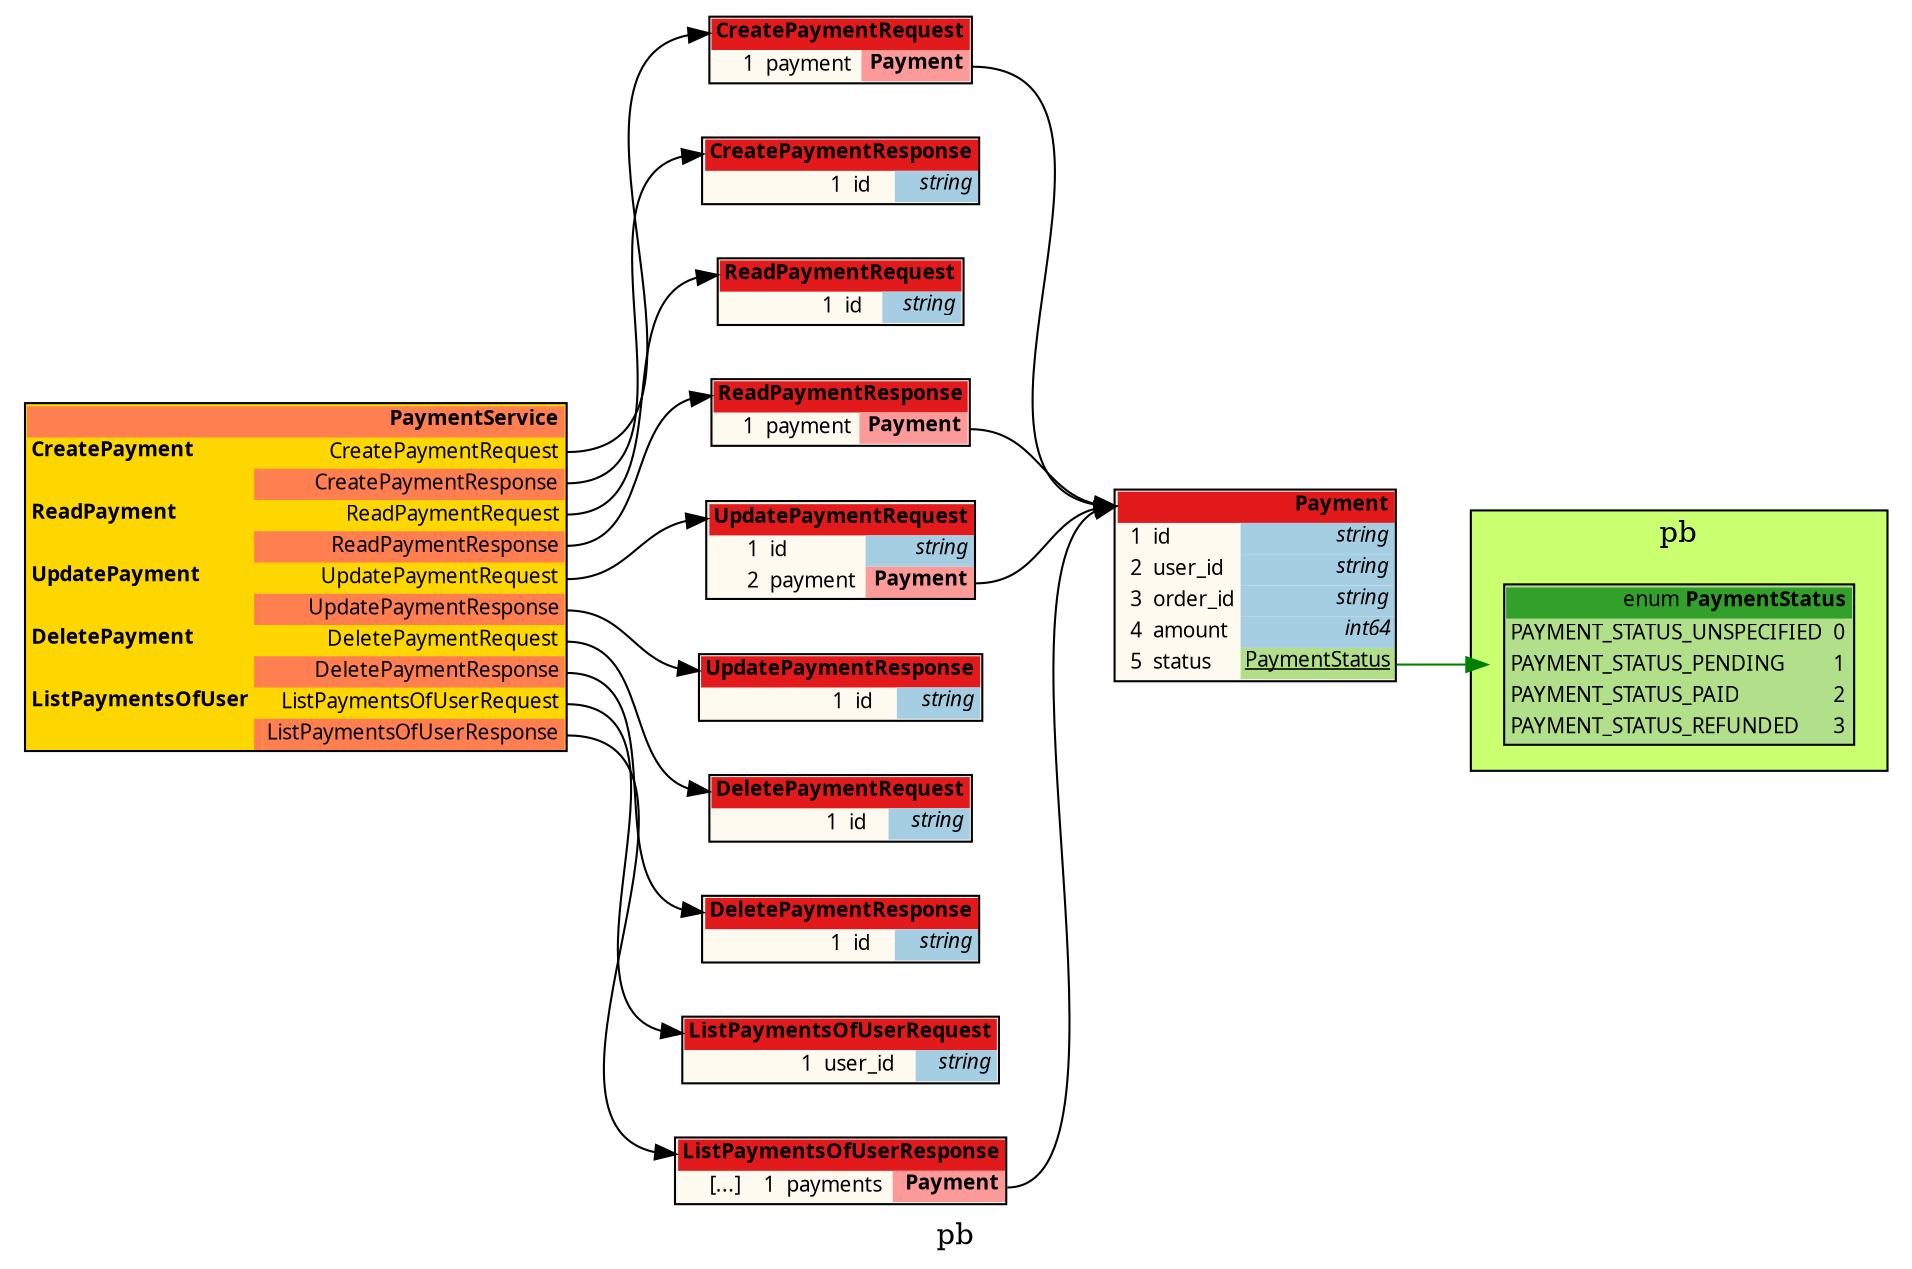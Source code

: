 /*
	do not edit:
	auto-generated by github.com/seamia/protodot
*/
digraph protodot {

	/* package:   pb */
	/* source:    payment.proto */
	/* selection:  */

	rankdir=LR;
	label="pb";
	tooltip="pb";
	bgcolor="transparent"

	node [
		shape=plaintext
		fontsize=10
		fontname="Ubuntu"
	];


	/* ------ nodes ------ */
	subgraph cluster_b1fa6f10731c {
		label = "pb"
		tooltip = "pb"
		style = filled;
		fillcolor = "#caff70";
		
		Node_Ja_101	[shape=plaintext tooltip="PaymentStatus" label=<<TABLE BORDER="1" CELLBORDER="0" CELLSPACING="0" BGCOLOR="#b2df8a"><TR><TD COLSPAN="2" PORT="header" BGCOLOR="#33a02c" ALIGN="right">enum <b>PaymentStatus</b></TD></TR><TR><TD BGCOLOR="#b2df8a" ALIGN="left">PAYMENT_STATUS_UNSPECIFIED</TD><TD BGCOLOR="#b2df8a" ALIGN="left">0</TD></TR><TR><TD BGCOLOR="#b2df8a" ALIGN="left">PAYMENT_STATUS_PENDING</TD><TD BGCOLOR="#b2df8a" ALIGN="left">1</TD></TR><TR><TD BGCOLOR="#b2df8a" ALIGN="left">PAYMENT_STATUS_PAID</TD><TD BGCOLOR="#b2df8a" ALIGN="left">2</TD></TR><TR><TD BGCOLOR="#b2df8a" ALIGN="left">PAYMENT_STATUS_REFUNDED</TD><TD BGCOLOR="#b2df8a" ALIGN="left">3</TD></TR></TABLE>>];
	}


	/* ------ leaving the root package unwrapped ------ */
	
	Node_Ja_111	[shape=plaintext tooltip="pb.CreatePaymentResponse" label=<<TABLE BORDER="1" CELLBORDER="0" CELLSPACING="0" BGCOLOR="#fffaf0"><TR><TD COLSPAN="4" PORT="header" BGCOLOR="#e31a1c" ALIGN="right"><b>CreatePaymentResponse</b></TD></TR><TR><TD ALIGN="right"></TD><TD ALIGN="right">1</TD><TD ALIGN="left">id</TD><TD BGCOLOR="#a6cee3" PORT="poid" ALIGN="right" TITLE="string"><i>string</i></TD></TR></TABLE>>];
	Node_Ja_112	[shape=plaintext tooltip="pb.ReadPaymentRequest" label=<<TABLE BORDER="1" CELLBORDER="0" CELLSPACING="0" BGCOLOR="#fffaf0"><TR><TD COLSPAN="4" PORT="header" BGCOLOR="#e31a1c" ALIGN="right"><b>ReadPaymentRequest</b></TD></TR><TR><TD ALIGN="right"></TD><TD ALIGN="right">1</TD><TD ALIGN="left">id</TD><TD BGCOLOR="#a6cee3" PORT="poid" ALIGN="right" TITLE="string"><i>string</i></TD></TR></TABLE>>];
	Node_Ja_116	[shape=plaintext tooltip="pb.DeletePaymentRequest" label=<<TABLE BORDER="1" CELLBORDER="0" CELLSPACING="0" BGCOLOR="#fffaf0"><TR><TD COLSPAN="4" PORT="header" BGCOLOR="#e31a1c" ALIGN="right"><b>DeletePaymentRequest</b></TD></TR><TR><TD ALIGN="right"></TD><TD ALIGN="right">1</TD><TD ALIGN="left">id</TD><TD BGCOLOR="#a6cee3" PORT="poid" ALIGN="right" TITLE="string"><i>string</i></TD></TR></TABLE>>];
	
	Node_Ja_102	[shape=plaintext tooltip="PaymentService" label=<<TABLE BORDER="1" CELLBORDER="0" CELLSPACING="0" BGCOLOR="#ffd700"><TR><TD COLSPAN="3" PORT="header" BGCOLOR="#ff7f50" ALIGN="right"><b>PaymentService</b></TD></TR><TR><TD ALIGN="left"><b>CreatePayment</b></TD><TD></TD><TD PORT="poCreatePayment_request" ALIGN="right">CreatePaymentRequest</TD></TR><TR style="border-bottom: 1px solid red"><TD></TD><TD BGCOLOR="#ff7f50"></TD><TD PORT="poCreatePayment_response" ALIGN="right" BGCOLOR="#ff7f50">CreatePaymentResponse</TD></TR><TR><TD ALIGN="left"><b>ReadPayment</b></TD><TD></TD><TD PORT="poReadPayment_request" ALIGN="right">ReadPaymentRequest</TD></TR><TR style="border-bottom: 1px solid red"><TD></TD><TD BGCOLOR="#ff7f50"></TD><TD PORT="poReadPayment_response" ALIGN="right" BGCOLOR="#ff7f50">ReadPaymentResponse</TD></TR><TR><TD ALIGN="left"><b>UpdatePayment</b></TD><TD></TD><TD PORT="poUpdatePayment_request" ALIGN="right">UpdatePaymentRequest</TD></TR><TR style="border-bottom: 1px solid red"><TD></TD><TD BGCOLOR="#ff7f50"></TD><TD PORT="poUpdatePayment_response" ALIGN="right" BGCOLOR="#ff7f50">UpdatePaymentResponse</TD></TR><TR><TD ALIGN="left"><b>DeletePayment</b></TD><TD></TD><TD PORT="poDeletePayment_request" ALIGN="right">DeletePaymentRequest</TD></TR><TR style="border-bottom: 1px solid red"><TD></TD><TD BGCOLOR="#ff7f50"></TD><TD PORT="poDeletePayment_response" ALIGN="right" BGCOLOR="#ff7f50">DeletePaymentResponse</TD></TR><TR><TD ALIGN="left"><b>ListPaymentsOfUser</b></TD><TD></TD><TD PORT="poListPaymentsOfUser_request" ALIGN="right">ListPaymentsOfUserRequest</TD></TR><TR style="border-bottom: 1px solid red"><TD></TD><TD BGCOLOR="#ff7f50"></TD><TD PORT="poListPaymentsOfUser_response" ALIGN="right" BGCOLOR="#ff7f50">ListPaymentsOfUserResponse</TD></TR></TABLE>>];
	Node_Ja_109	[shape=plaintext tooltip="pb.ListPaymentsOfUserResponse" label=<<TABLE BORDER="1" CELLBORDER="0" CELLSPACING="0" BGCOLOR="#fffaf0"><TR><TD COLSPAN="4" PORT="header" BGCOLOR="#e31a1c" ALIGN="right"><b>ListPaymentsOfUserResponse</b></TD></TR><TR><TD ALIGN="right">[...]</TD><TD ALIGN="right">1</TD><TD ALIGN="left">payments</TD><TD BGCOLOR="#fb9a99" PORT="popayments" ALIGN="right"><b>Payment</b></TD></TR></TABLE>>];
	Node_Ja_115	[shape=plaintext tooltip="pb.UpdatePaymentResponse" label=<<TABLE BORDER="1" CELLBORDER="0" CELLSPACING="0" BGCOLOR="#fffaf0"><TR><TD COLSPAN="4" PORT="header" BGCOLOR="#e31a1c" ALIGN="right"><b>UpdatePaymentResponse</b></TD></TR><TR><TD ALIGN="right"></TD><TD ALIGN="right">1</TD><TD ALIGN="left">id</TD><TD BGCOLOR="#a6cee3" PORT="poid" ALIGN="right" TITLE="string"><i>string</i></TD></TR></TABLE>>];
	Node_Ja_100	[shape=plaintext tooltip="pb.Payment" label=<<TABLE BORDER="1" CELLBORDER="0" CELLSPACING="0" BGCOLOR="#fffaf0"><TR><TD COLSPAN="4" PORT="header" BGCOLOR="#e31a1c" ALIGN="right"><b>Payment</b></TD></TR><TR><TD ALIGN="right"></TD><TD ALIGN="right">1</TD><TD ALIGN="left">id</TD><TD BGCOLOR="#a6cee3" PORT="poid" ALIGN="right" TITLE="string"><i>string</i></TD></TR><TR><TD ALIGN="right"></TD><TD ALIGN="right">2</TD><TD ALIGN="left">user_id</TD><TD BGCOLOR="#a6cee3" PORT="pouser_id" ALIGN="right" TITLE="string"><i>string</i></TD></TR><TR><TD ALIGN="right"></TD><TD ALIGN="right">3</TD><TD ALIGN="left">order_id</TD><TD BGCOLOR="#a6cee3" PORT="poorder_id" ALIGN="right" TITLE="string"><i>string</i></TD></TR><TR><TD ALIGN="right"></TD><TD ALIGN="right">4</TD><TD ALIGN="left">amount</TD><TD BGCOLOR="#a6cee3" PORT="poamount" ALIGN="right" TITLE="int64"><i>int64</i></TD></TR><TR><TD ALIGN="right"></TD><TD ALIGN="right">5</TD><TD ALIGN="left">status</TD><TD BGCOLOR="#b2df8a" PORT="postatus" ALIGN="right"><u>PaymentStatus</u></TD></TR></TABLE>>];
	
	Node_Ja_110	[shape=plaintext tooltip="pb.CreatePaymentRequest" label=<<TABLE BORDER="1" CELLBORDER="0" CELLSPACING="0" BGCOLOR="#fffaf0"><TR><TD COLSPAN="4" PORT="header" BGCOLOR="#e31a1c" ALIGN="right"><b>CreatePaymentRequest</b></TD></TR><TR><TD ALIGN="right"></TD><TD ALIGN="right">1</TD><TD ALIGN="left">payment</TD><TD BGCOLOR="#fb9a99" PORT="popayment" ALIGN="right"><b>Payment</b></TD></TR></TABLE>>];
	Node_Ja_117	[shape=plaintext tooltip="pb.DeletePaymentResponse" label=<<TABLE BORDER="1" CELLBORDER="0" CELLSPACING="0" BGCOLOR="#fffaf0"><TR><TD COLSPAN="4" PORT="header" BGCOLOR="#e31a1c" ALIGN="right"><b>DeletePaymentResponse</b></TD></TR><TR><TD ALIGN="right"></TD><TD ALIGN="right">1</TD><TD ALIGN="left">id</TD><TD BGCOLOR="#a6cee3" PORT="poid" ALIGN="right" TITLE="string"><i>string</i></TD></TR></TABLE>>];
	
	
	Node_Ja_108	[shape=plaintext tooltip="pb.ListPaymentsOfUserRequest" label=<<TABLE BORDER="1" CELLBORDER="0" CELLSPACING="0" BGCOLOR="#fffaf0"><TR><TD COLSPAN="4" PORT="header" BGCOLOR="#e31a1c" ALIGN="right"><b>ListPaymentsOfUserRequest</b></TD></TR><TR><TD ALIGN="right"></TD><TD ALIGN="right">1</TD><TD ALIGN="left">user_id</TD><TD BGCOLOR="#a6cee3" PORT="pouser_id" ALIGN="right" TITLE="string"><i>string</i></TD></TR></TABLE>>];
	Node_Ja_113	[shape=plaintext tooltip="pb.ReadPaymentResponse" label=<<TABLE BORDER="1" CELLBORDER="0" CELLSPACING="0" BGCOLOR="#fffaf0"><TR><TD COLSPAN="4" PORT="header" BGCOLOR="#e31a1c" ALIGN="right"><b>ReadPaymentResponse</b></TD></TR><TR><TD ALIGN="right"></TD><TD ALIGN="right">1</TD><TD ALIGN="left">payment</TD><TD BGCOLOR="#fb9a99" PORT="popayment" ALIGN="right"><b>Payment</b></TD></TR></TABLE>>];
	Node_Ja_114	[shape=plaintext tooltip="pb.UpdatePaymentRequest" label=<<TABLE BORDER="1" CELLBORDER="0" CELLSPACING="0" BGCOLOR="#fffaf0"><TR><TD COLSPAN="4" PORT="header" BGCOLOR="#e31a1c" ALIGN="right"><b>UpdatePaymentRequest</b></TD></TR><TR><TD ALIGN="right"></TD><TD ALIGN="right">1</TD><TD ALIGN="left">id</TD><TD BGCOLOR="#a6cee3" PORT="poid" ALIGN="right" TITLE="string"><i>string</i></TD></TR><TR><TD ALIGN="right"></TD><TD ALIGN="right">2</TD><TD ALIGN="left">payment</TD><TD BGCOLOR="#fb9a99" PORT="popayment" ALIGN="right"><b>Payment</b></TD></TR></TABLE>>];

	/* ------ connections ------ */
	Node_Ja_102:poCreatePayment_response:e	-> Node_Ja_111:header [color="#000000" tooltip="Ja_102 --> Ja_111"];
	Node_Ja_102:poReadPayment_request:e	-> Node_Ja_112:header [color="#000000" tooltip="Ja_102 --> Ja_112"];
	Node_Ja_102:poListPaymentsOfUser_request:e	-> Node_Ja_108:header [color="#000000" tooltip="Ja_102 --> Ja_108"];
	Node_Ja_102:poListPaymentsOfUser_response:e	-> Node_Ja_109:header [color="#000000" tooltip="Ja_102 --> Ja_109"];
	Node_Ja_110:popayment:e	-> Node_Ja_100:header [color="#000000" tooltip="Ja_110 --> Ja_100"];
	Node_Ja_100:postatus:e	-> Node_Ja_101 [color="#008000" tooltip="Ja_100 --> Ja_101"];
	Node_Ja_102:poUpdatePayment_request:e	-> Node_Ja_114:header [color="#000000" tooltip="Ja_102 --> Ja_114"];
	Node_Ja_102:poUpdatePayment_response:e	-> Node_Ja_115:header [color="#000000" tooltip="Ja_102 --> Ja_115"];
	Node_Ja_102:poDeletePayment_response:e	-> Node_Ja_117:header [color="#000000" tooltip="Ja_102 --> Ja_117"];
	Node_Ja_113:popayment:e	-> Node_Ja_100:header [color="#000000" tooltip="Ja_113 --> Ja_100"];
	Node_Ja_102:poCreatePayment_request:e	-> Node_Ja_110:header [color="#000000" tooltip="Ja_102 --> Ja_110"];
	Node_Ja_114:popayment:e	-> Node_Ja_100:header [color="#000000" tooltip="Ja_114 --> Ja_100"];
	Node_Ja_102:poDeletePayment_request:e	-> Node_Ja_116:header [color="#000000" tooltip="Ja_102 --> Ja_116"];
	Node_Ja_109:popayments:e	-> Node_Ja_100:header [color="#000000" tooltip="Ja_109 --> Ja_100"];
	Node_Ja_102:poReadPayment_response:e	-> Node_Ja_113:header [color="#000000" tooltip="Ja_102 --> Ja_113"];

	/* generated by github.com/seamia/protodot on Friday, 29-Apr-22 04:12:00 +07 */
}
